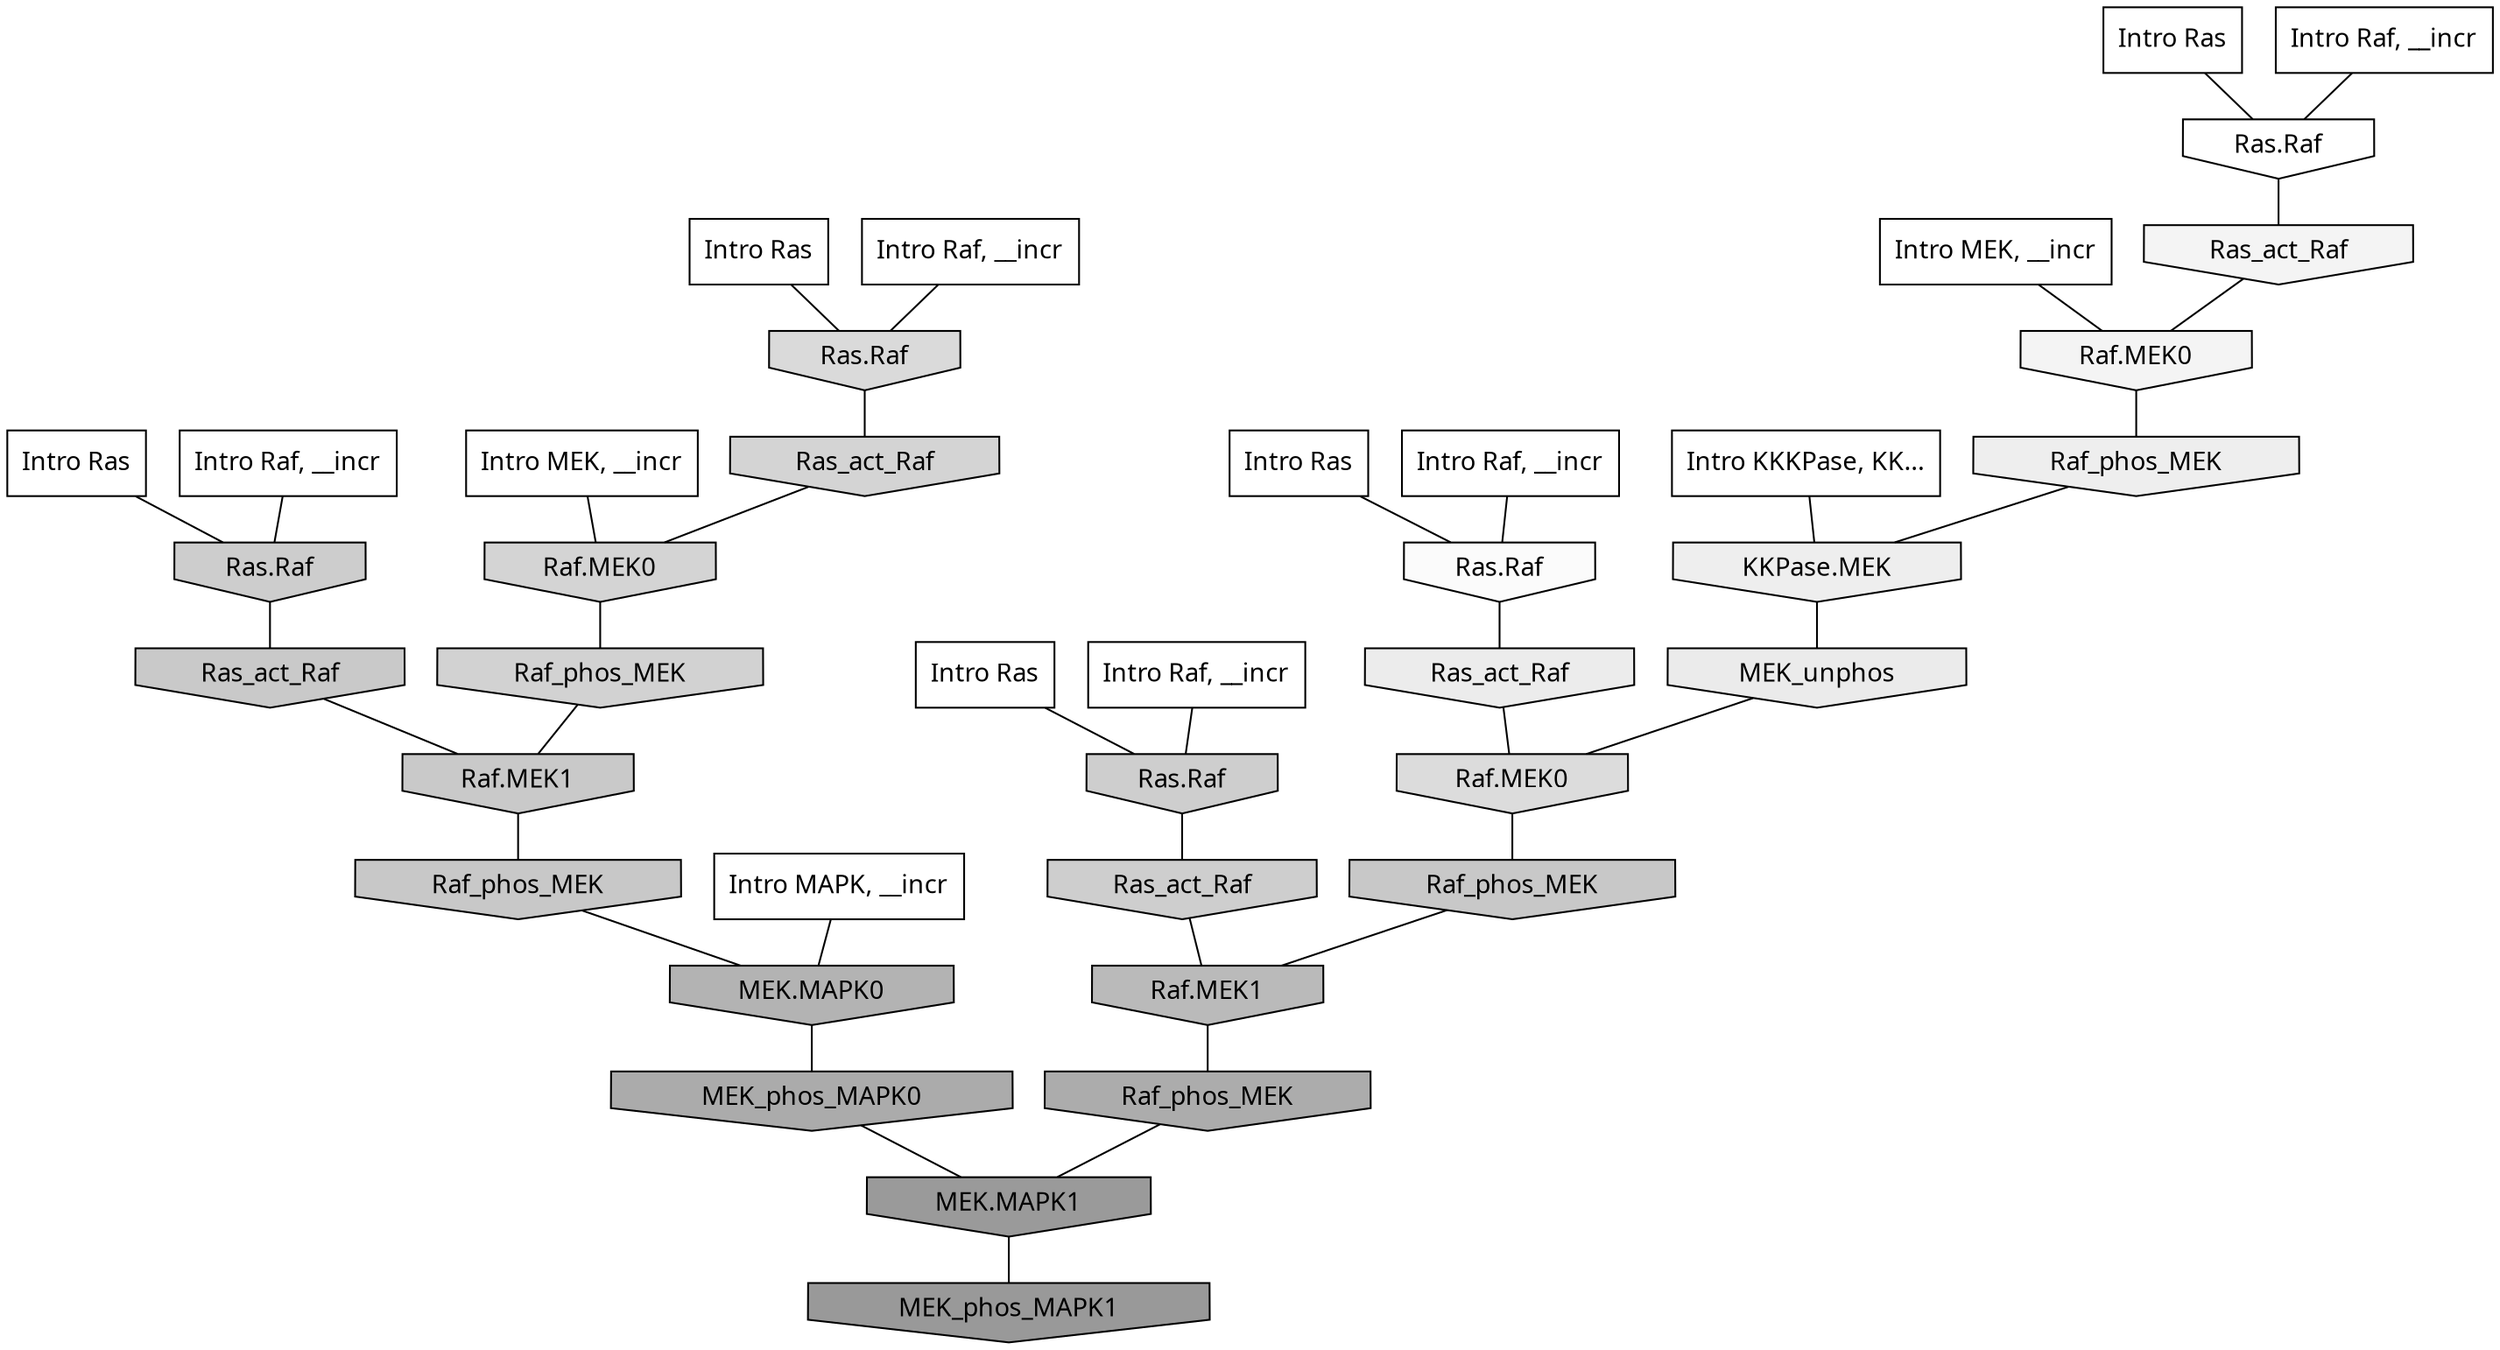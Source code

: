 digraph G{
  rankdir="TB";
  ranksep=0.30;
  node [fontname="CMU Serif"];
  edge [fontname="CMU Serif"];
  
  4 [label="Intro Ras", shape=rectangle, style=filled, fillcolor="0.000 0.000 1.000"]
  
  7 [label="Intro Ras", shape=rectangle, style=filled, fillcolor="0.000 0.000 1.000"]
  
  19 [label="Intro Ras", shape=rectangle, style=filled, fillcolor="0.000 0.000 1.000"]
  
  52 [label="Intro Ras", shape=rectangle, style=filled, fillcolor="0.000 0.000 1.000"]
  
  64 [label="Intro Ras", shape=rectangle, style=filled, fillcolor="0.000 0.000 1.000"]
  
  129 [label="Intro Raf, __incr", shape=rectangle, style=filled, fillcolor="0.000 0.000 1.000"]
  
  264 [label="Intro Raf, __incr", shape=rectangle, style=filled, fillcolor="0.000 0.000 1.000"]
  
  290 [label="Intro Raf, __incr", shape=rectangle, style=filled, fillcolor="0.000 0.000 1.000"]
  
  873 [label="Intro Raf, __incr", shape=rectangle, style=filled, fillcolor="0.000 0.000 1.000"]
  
  925 [label="Intro Raf, __incr", shape=rectangle, style=filled, fillcolor="0.000 0.000 1.000"]
  
  1266 [label="Intro MEK, __incr", shape=rectangle, style=filled, fillcolor="0.000 0.000 1.000"]
  
  1617 [label="Intro MEK, __incr", shape=rectangle, style=filled, fillcolor="0.000 0.000 1.000"]
  
  2281 [label="Intro MAPK, __incr", shape=rectangle, style=filled, fillcolor="0.000 0.000 1.000"]
  
  3182 [label="Intro KKKPase, KK...", shape=rectangle, style=filled, fillcolor="0.000 0.000 1.000"]
  
  3306 [label="Ras.Raf", shape=invhouse, style=filled, fillcolor="0.000 0.000 1.000"]
  
  3419 [label="Ras.Raf", shape=invhouse, style=filled, fillcolor="0.000 0.000 0.983"]
  
  3569 [label="Ras_act_Raf", shape=invhouse, style=filled, fillcolor="0.000 0.000 0.957"]
  
  3572 [label="Raf.MEK0", shape=invhouse, style=filled, fillcolor="0.000 0.000 0.957"]
  
  3820 [label="Raf_phos_MEK", shape=invhouse, style=filled, fillcolor="0.000 0.000 0.932"]
  
  3829 [label="KKPase.MEK", shape=invhouse, style=filled, fillcolor="0.000 0.000 0.931"]
  
  3960 [label="Ras_act_Raf", shape=invhouse, style=filled, fillcolor="0.000 0.000 0.923"]
  
  4014 [label="MEK_unphos", shape=invhouse, style=filled, fillcolor="0.000 0.000 0.920"]
  
  4853 [label="Raf.MEK0", shape=invhouse, style=filled, fillcolor="0.000 0.000 0.860"]
  
  4921 [label="Ras.Raf", shape=invhouse, style=filled, fillcolor="0.000 0.000 0.855"]
  
  5338 [label="Ras_act_Raf", shape=invhouse, style=filled, fillcolor="0.000 0.000 0.829"]
  
  5340 [label="Raf.MEK0", shape=invhouse, style=filled, fillcolor="0.000 0.000 0.829"]
  
  5437 [label="Raf_phos_MEK", shape=invhouse, style=filled, fillcolor="0.000 0.000 0.823"]
  
  5696 [label="Ras.Raf", shape=invhouse, style=filled, fillcolor="0.000 0.000 0.805"]
  
  5705 [label="Ras_act_Raf", shape=invhouse, style=filled, fillcolor="0.000 0.000 0.805"]
  
  5787 [label="Ras.Raf", shape=invhouse, style=filled, fillcolor="0.000 0.000 0.801"]
  
  6018 [label="Ras_act_Raf", shape=invhouse, style=filled, fillcolor="0.000 0.000 0.788"]
  
  6025 [label="Raf.MEK1", shape=invhouse, style=filled, fillcolor="0.000 0.000 0.788"]
  
  6087 [label="Raf_phos_MEK", shape=invhouse, style=filled, fillcolor="0.000 0.000 0.784"]
  
  6093 [label="Raf_phos_MEK", shape=invhouse, style=filled, fillcolor="0.000 0.000 0.784"]
  
  7437 [label="Raf.MEK1", shape=invhouse, style=filled, fillcolor="0.000 0.000 0.730"]
  
  8277 [label="MEK.MAPK0", shape=invhouse, style=filled, fillcolor="0.000 0.000 0.703"]
  
  9229 [label="Raf_phos_MEK", shape=invhouse, style=filled, fillcolor="0.000 0.000 0.672"]
  
  9358 [label="MEK_phos_MAPK0", shape=invhouse, style=filled, fillcolor="0.000 0.000 0.669"]
  
  12440 [label="MEK.MAPK1", shape=invhouse, style=filled, fillcolor="0.000 0.000 0.604"]
  
  12681 [label="MEK_phos_MAPK1", shape=invhouse, style=filled, fillcolor="0.000 0.000 0.600"]
  
  
  12440 -> 12681 [dir=none, color="0.000 0.000 0.000"] 
  9358 -> 12440 [dir=none, color="0.000 0.000 0.000"] 
  9229 -> 12440 [dir=none, color="0.000 0.000 0.000"] 
  8277 -> 9358 [dir=none, color="0.000 0.000 0.000"] 
  7437 -> 9229 [dir=none, color="0.000 0.000 0.000"] 
  6093 -> 8277 [dir=none, color="0.000 0.000 0.000"] 
  6087 -> 7437 [dir=none, color="0.000 0.000 0.000"] 
  6025 -> 6093 [dir=none, color="0.000 0.000 0.000"] 
  6018 -> 6025 [dir=none, color="0.000 0.000 0.000"] 
  5787 -> 6018 [dir=none, color="0.000 0.000 0.000"] 
  5705 -> 7437 [dir=none, color="0.000 0.000 0.000"] 
  5696 -> 5705 [dir=none, color="0.000 0.000 0.000"] 
  5437 -> 6025 [dir=none, color="0.000 0.000 0.000"] 
  5340 -> 5437 [dir=none, color="0.000 0.000 0.000"] 
  5338 -> 5340 [dir=none, color="0.000 0.000 0.000"] 
  4921 -> 5338 [dir=none, color="0.000 0.000 0.000"] 
  4853 -> 6087 [dir=none, color="0.000 0.000 0.000"] 
  4014 -> 4853 [dir=none, color="0.000 0.000 0.000"] 
  3960 -> 4853 [dir=none, color="0.000 0.000 0.000"] 
  3829 -> 4014 [dir=none, color="0.000 0.000 0.000"] 
  3820 -> 3829 [dir=none, color="0.000 0.000 0.000"] 
  3572 -> 3820 [dir=none, color="0.000 0.000 0.000"] 
  3569 -> 3572 [dir=none, color="0.000 0.000 0.000"] 
  3419 -> 3960 [dir=none, color="0.000 0.000 0.000"] 
  3306 -> 3569 [dir=none, color="0.000 0.000 0.000"] 
  3182 -> 3829 [dir=none, color="0.000 0.000 0.000"] 
  2281 -> 8277 [dir=none, color="0.000 0.000 0.000"] 
  1617 -> 3572 [dir=none, color="0.000 0.000 0.000"] 
  1266 -> 5340 [dir=none, color="0.000 0.000 0.000"] 
  925 -> 5696 [dir=none, color="0.000 0.000 0.000"] 
  873 -> 3419 [dir=none, color="0.000 0.000 0.000"] 
  290 -> 3306 [dir=none, color="0.000 0.000 0.000"] 
  264 -> 5787 [dir=none, color="0.000 0.000 0.000"] 
  129 -> 4921 [dir=none, color="0.000 0.000 0.000"] 
  64 -> 3306 [dir=none, color="0.000 0.000 0.000"] 
  52 -> 4921 [dir=none, color="0.000 0.000 0.000"] 
  19 -> 3419 [dir=none, color="0.000 0.000 0.000"] 
  7 -> 5696 [dir=none, color="0.000 0.000 0.000"] 
  4 -> 5787 [dir=none, color="0.000 0.000 0.000"] 
  
  }
